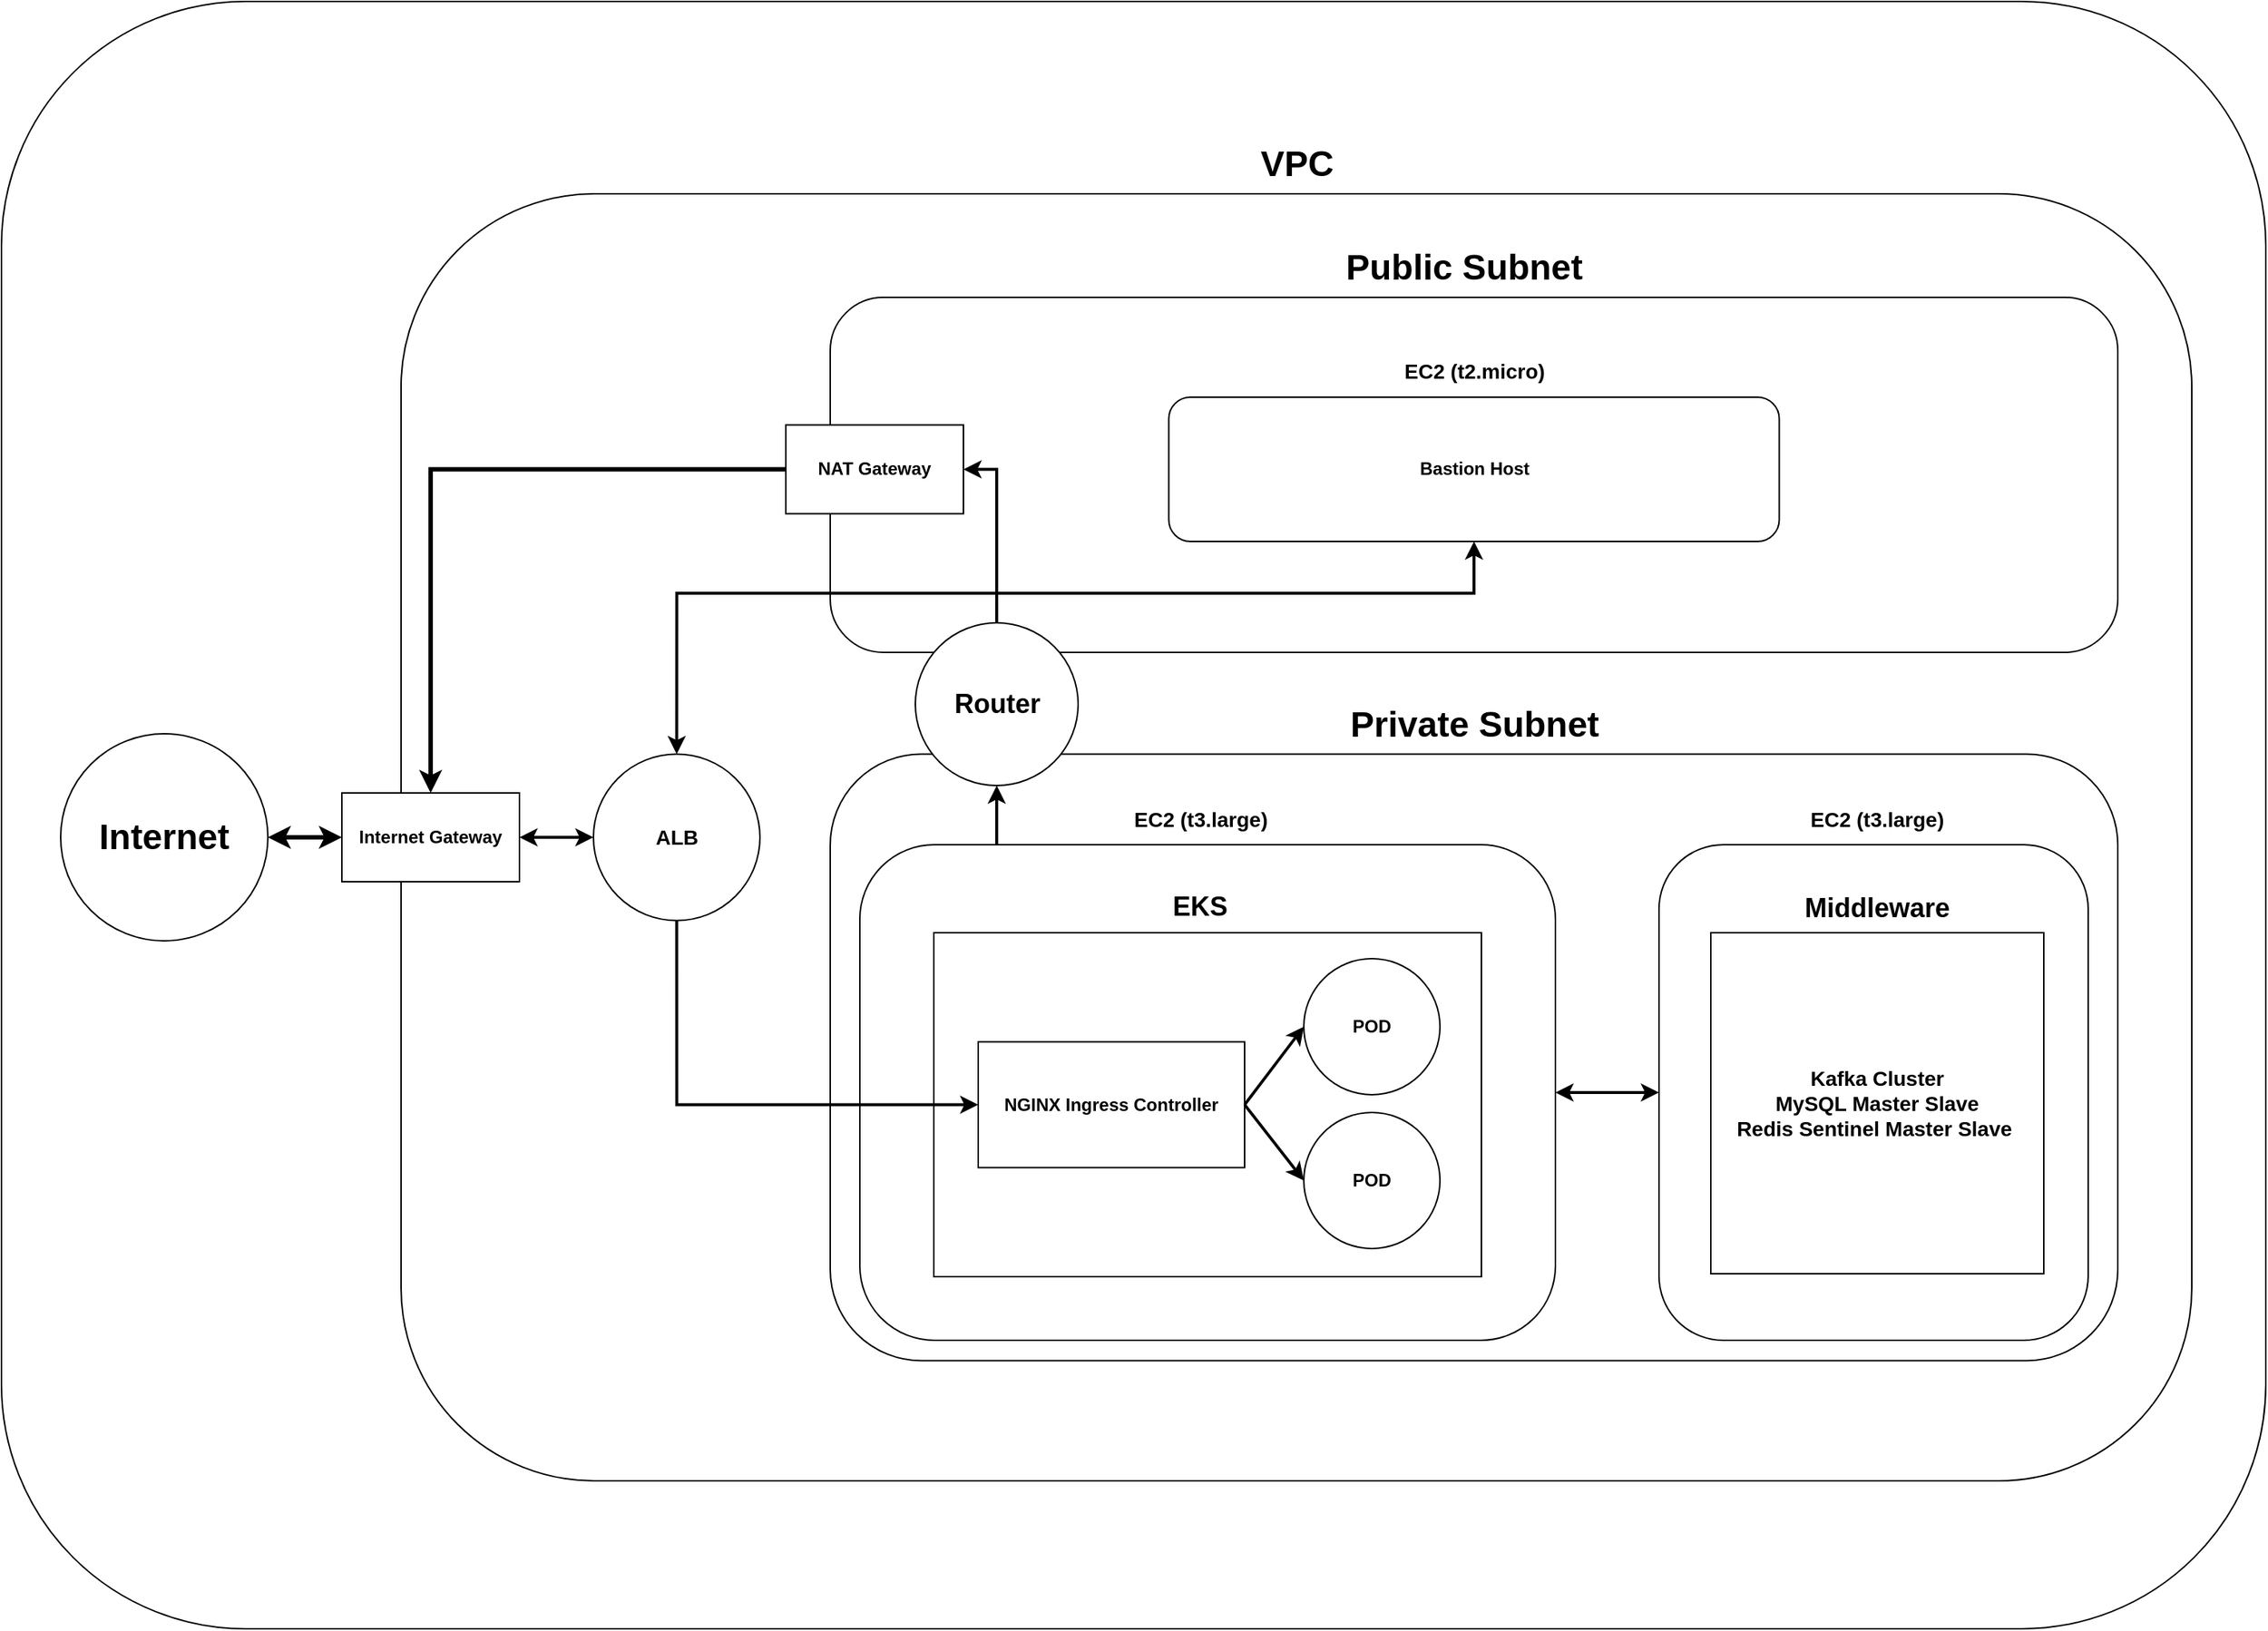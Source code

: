 <mxfile version="24.6.5" type="device">
  <diagram id="C5RBs43oDa-KdzZeNtuy" name="Page-1">
    <mxGraphModel dx="2384" dy="1347" grid="1" gridSize="10" guides="1" tooltips="1" connect="1" arrows="1" fold="1" page="1" pageScale="1" pageWidth="1600" pageHeight="1200" math="0" shadow="0">
      <root>
        <mxCell id="WIyWlLk6GJQsqaUBKTNV-0" />
        <mxCell id="WIyWlLk6GJQsqaUBKTNV-1" parent="WIyWlLk6GJQsqaUBKTNV-0" />
        <mxCell id="4o_Qv39By_MiRMADeVs5-0" value="" style="rounded=1;whiteSpace=wrap;html=1;movable=1;resizable=1;rotatable=1;deletable=1;editable=1;locked=0;connectable=1;" vertex="1" parent="WIyWlLk6GJQsqaUBKTNV-1">
          <mxGeometry x="35" y="60" width="1530" height="1100" as="geometry" />
        </mxCell>
        <mxCell id="HDoZhAlOHdr3i28oka9N-3" value="" style="rounded=1;whiteSpace=wrap;html=1;movable=1;resizable=1;rotatable=1;deletable=1;editable=1;locked=0;connectable=1;" parent="WIyWlLk6GJQsqaUBKTNV-1" vertex="1">
          <mxGeometry x="305" y="190" width="1210" height="870" as="geometry" />
        </mxCell>
        <mxCell id="HDoZhAlOHdr3i28oka9N-4" value="VPC" style="text;strokeColor=none;fillColor=none;html=1;fontSize=24;fontStyle=1;verticalAlign=middle;align=center;" parent="WIyWlLk6GJQsqaUBKTNV-1" vertex="1">
          <mxGeometry x="860" y="150" width="100" height="40" as="geometry" />
        </mxCell>
        <mxCell id="HDoZhAlOHdr3i28oka9N-10" value="" style="rounded=1;whiteSpace=wrap;html=1;movable=1;resizable=1;rotatable=1;deletable=1;editable=1;locked=0;connectable=1;" parent="WIyWlLk6GJQsqaUBKTNV-1" vertex="1">
          <mxGeometry x="595" y="260" width="870" height="240" as="geometry" />
        </mxCell>
        <mxCell id="HDoZhAlOHdr3i28oka9N-11" value="" style="rounded=1;whiteSpace=wrap;html=1;movable=1;resizable=1;rotatable=1;deletable=1;editable=1;locked=0;connectable=1;" parent="WIyWlLk6GJQsqaUBKTNV-1" vertex="1">
          <mxGeometry x="595" y="568.75" width="870" height="410" as="geometry" />
        </mxCell>
        <mxCell id="HDoZhAlOHdr3i28oka9N-60" style="edgeStyle=orthogonalEdgeStyle;rounded=0;orthogonalLoop=1;jettySize=auto;html=1;exitX=0.5;exitY=0;exitDx=0;exitDy=0;entryX=1;entryY=0.5;entryDx=0;entryDy=0;strokeWidth=2;" parent="WIyWlLk6GJQsqaUBKTNV-1" source="HDoZhAlOHdr3i28oka9N-12" target="HDoZhAlOHdr3i28oka9N-19" edge="1">
          <mxGeometry relative="1" as="geometry" />
        </mxCell>
        <mxCell id="HDoZhAlOHdr3i28oka9N-12" value="&lt;b&gt;&lt;font style=&quot;font-size: 18px;&quot;&gt;Router&lt;/font&gt;&lt;/b&gt;" style="ellipse;whiteSpace=wrap;html=1;aspect=fixed;" parent="WIyWlLk6GJQsqaUBKTNV-1" vertex="1">
          <mxGeometry x="652.5" y="480" width="110" height="110" as="geometry" />
        </mxCell>
        <mxCell id="HDoZhAlOHdr3i28oka9N-13" value="Public Subnet" style="text;strokeColor=none;fillColor=none;html=1;fontSize=24;fontStyle=1;verticalAlign=middle;align=center;" parent="WIyWlLk6GJQsqaUBKTNV-1" vertex="1">
          <mxGeometry x="915" y="220" width="215" height="40" as="geometry" />
        </mxCell>
        <mxCell id="HDoZhAlOHdr3i28oka9N-14" value="Private Subnet" style="text;strokeColor=none;fillColor=none;html=1;fontSize=24;fontStyle=1;verticalAlign=middle;align=center;" parent="WIyWlLk6GJQsqaUBKTNV-1" vertex="1">
          <mxGeometry x="922.5" y="528.75" width="215" height="40" as="geometry" />
        </mxCell>
        <mxCell id="HDoZhAlOHdr3i28oka9N-16" value="&lt;b&gt;Internet Gateway&lt;/b&gt;" style="rounded=0;whiteSpace=wrap;html=1;" parent="WIyWlLk6GJQsqaUBKTNV-1" vertex="1">
          <mxGeometry x="265" y="595" width="120" height="60" as="geometry" />
        </mxCell>
        <mxCell id="HDoZhAlOHdr3i28oka9N-29" style="edgeStyle=orthogonalEdgeStyle;rounded=0;orthogonalLoop=1;jettySize=auto;html=1;strokeWidth=2;exitX=0.087;exitY=0;exitDx=0;exitDy=0;exitPerimeter=0;" parent="WIyWlLk6GJQsqaUBKTNV-1" source="HDoZhAlOHdr3i28oka9N-18" target="HDoZhAlOHdr3i28oka9N-12" edge="1">
          <mxGeometry relative="1" as="geometry">
            <mxPoint x="688" y="670" as="sourcePoint" />
            <Array as="points" />
          </mxGeometry>
        </mxCell>
        <mxCell id="HDoZhAlOHdr3i28oka9N-71" style="edgeStyle=orthogonalEdgeStyle;rounded=0;orthogonalLoop=1;jettySize=auto;html=1;exitX=1;exitY=0.5;exitDx=0;exitDy=0;entryX=0;entryY=0.5;entryDx=0;entryDy=0;startArrow=classic;startFill=1;strokeWidth=2;" parent="WIyWlLk6GJQsqaUBKTNV-1" source="HDoZhAlOHdr3i28oka9N-62" target="HDoZhAlOHdr3i28oka9N-64" edge="1">
          <mxGeometry relative="1" as="geometry" />
        </mxCell>
        <mxCell id="HDoZhAlOHdr3i28oka9N-62" value="" style="rounded=1;whiteSpace=wrap;html=1;" parent="WIyWlLk6GJQsqaUBKTNV-1" vertex="1">
          <mxGeometry x="615" y="630" width="470" height="335" as="geometry" />
        </mxCell>
        <mxCell id="HDoZhAlOHdr3i28oka9N-18" value="" style="rounded=0;whiteSpace=wrap;html=1;" parent="WIyWlLk6GJQsqaUBKTNV-1" vertex="1">
          <mxGeometry x="665" y="689.5" width="370" height="232.5" as="geometry" />
        </mxCell>
        <mxCell id="HDoZhAlOHdr3i28oka9N-45" style="edgeStyle=orthogonalEdgeStyle;rounded=0;orthogonalLoop=1;jettySize=auto;html=1;exitX=0;exitY=0.5;exitDx=0;exitDy=0;entryX=0.5;entryY=0;entryDx=0;entryDy=0;strokeWidth=3;" parent="WIyWlLk6GJQsqaUBKTNV-1" source="HDoZhAlOHdr3i28oka9N-19" target="HDoZhAlOHdr3i28oka9N-16" edge="1">
          <mxGeometry relative="1" as="geometry" />
        </mxCell>
        <mxCell id="HDoZhAlOHdr3i28oka9N-19" value="&lt;b&gt;NAT Gateway&lt;/b&gt;" style="rounded=0;whiteSpace=wrap;html=1;" parent="WIyWlLk6GJQsqaUBKTNV-1" vertex="1">
          <mxGeometry x="565" y="346.25" width="120" height="60" as="geometry" />
        </mxCell>
        <mxCell id="HDoZhAlOHdr3i28oka9N-20" value="&lt;b&gt;NGINX Ingress Controller&lt;/b&gt;" style="rounded=0;whiteSpace=wrap;html=1;" parent="WIyWlLk6GJQsqaUBKTNV-1" vertex="1">
          <mxGeometry x="695" y="763.25" width="180" height="85" as="geometry" />
        </mxCell>
        <mxCell id="HDoZhAlOHdr3i28oka9N-27" value="&lt;b&gt;&lt;font style=&quot;font-size: 24px;&quot;&gt;Internet&lt;/font&gt;&lt;/b&gt;" style="ellipse;whiteSpace=wrap;html=1;aspect=fixed;" parent="WIyWlLk6GJQsqaUBKTNV-1" vertex="1">
          <mxGeometry x="75" y="555" width="140" height="140" as="geometry" />
        </mxCell>
        <mxCell id="HDoZhAlOHdr3i28oka9N-31" value="&lt;b&gt;POD&lt;/b&gt;" style="ellipse;whiteSpace=wrap;html=1;aspect=fixed;" parent="WIyWlLk6GJQsqaUBKTNV-1" vertex="1">
          <mxGeometry x="915" y="707" width="92" height="92" as="geometry" />
        </mxCell>
        <mxCell id="HDoZhAlOHdr3i28oka9N-32" value="&lt;b&gt;POD&lt;/b&gt;" style="ellipse;whiteSpace=wrap;html=1;aspect=fixed;" parent="WIyWlLk6GJQsqaUBKTNV-1" vertex="1">
          <mxGeometry x="915" y="811" width="92" height="92" as="geometry" />
        </mxCell>
        <mxCell id="HDoZhAlOHdr3i28oka9N-33" value="&lt;b&gt;&lt;font style=&quot;font-size: 18px;&quot;&gt;EKS&lt;/font&gt;&lt;/b&gt;" style="text;html=1;align=center;verticalAlign=middle;whiteSpace=wrap;rounded=0;" parent="WIyWlLk6GJQsqaUBKTNV-1" vertex="1">
          <mxGeometry x="790" y="655" width="110" height="34.5" as="geometry" />
        </mxCell>
        <mxCell id="HDoZhAlOHdr3i28oka9N-34" value="&lt;font style=&quot;font-size: 14px;&quot;&gt;&lt;b&gt;EC2&lt;/b&gt;&lt;b&gt;&amp;nbsp;(t2.micro)&lt;/b&gt;&lt;/font&gt;" style="text;html=1;align=center;verticalAlign=middle;whiteSpace=wrap;rounded=0;" parent="WIyWlLk6GJQsqaUBKTNV-1" vertex="1">
          <mxGeometry x="947.5" y="292.5" width="165" height="35" as="geometry" />
        </mxCell>
        <mxCell id="HDoZhAlOHdr3i28oka9N-35" value="" style="endArrow=classic;html=1;rounded=0;exitX=1;exitY=0.5;exitDx=0;exitDy=0;entryX=0;entryY=0.5;entryDx=0;entryDy=0;strokeWidth=2;" parent="WIyWlLk6GJQsqaUBKTNV-1" source="HDoZhAlOHdr3i28oka9N-20" target="HDoZhAlOHdr3i28oka9N-31" edge="1">
          <mxGeometry width="50" height="50" relative="1" as="geometry">
            <mxPoint x="815" y="749.5" as="sourcePoint" />
            <mxPoint x="865" y="699.5" as="targetPoint" />
          </mxGeometry>
        </mxCell>
        <mxCell id="HDoZhAlOHdr3i28oka9N-37" value="" style="endArrow=classic;html=1;rounded=0;exitX=1;exitY=0.5;exitDx=0;exitDy=0;entryX=0;entryY=0.5;entryDx=0;entryDy=0;strokeWidth=2;" parent="WIyWlLk6GJQsqaUBKTNV-1" source="HDoZhAlOHdr3i28oka9N-20" target="HDoZhAlOHdr3i28oka9N-32" edge="1">
          <mxGeometry width="50" height="50" relative="1" as="geometry">
            <mxPoint x="885" y="839.5" as="sourcePoint" />
            <mxPoint x="935" y="789.5" as="targetPoint" />
          </mxGeometry>
        </mxCell>
        <mxCell id="HDoZhAlOHdr3i28oka9N-43" style="edgeStyle=orthogonalEdgeStyle;rounded=0;orthogonalLoop=1;jettySize=auto;html=1;exitX=0.5;exitY=0;exitDx=0;exitDy=0;entryX=0.5;entryY=1;entryDx=0;entryDy=0;strokeWidth=2;startArrow=classic;startFill=1;" parent="WIyWlLk6GJQsqaUBKTNV-1" source="HDoZhAlOHdr3i28oka9N-38" target="HDoZhAlOHdr3i28oka9N-69" edge="1">
          <mxGeometry relative="1" as="geometry">
            <mxPoint x="845" y="420" as="targetPoint" />
            <Array as="points">
              <mxPoint x="491" y="460" />
              <mxPoint x="1030" y="460" />
            </Array>
          </mxGeometry>
        </mxCell>
        <mxCell id="HDoZhAlOHdr3i28oka9N-44" style="edgeStyle=orthogonalEdgeStyle;rounded=0;orthogonalLoop=1;jettySize=auto;html=1;exitX=0.5;exitY=1;exitDx=0;exitDy=0;strokeWidth=2;entryX=0;entryY=0.5;entryDx=0;entryDy=0;" parent="WIyWlLk6GJQsqaUBKTNV-1" source="HDoZhAlOHdr3i28oka9N-38" target="HDoZhAlOHdr3i28oka9N-20" edge="1">
          <mxGeometry relative="1" as="geometry" />
        </mxCell>
        <mxCell id="HDoZhAlOHdr3i28oka9N-38" value="&lt;font style=&quot;font-size: 14px;&quot;&gt;&lt;b&gt;ALB&lt;/b&gt;&lt;/font&gt;" style="ellipse;whiteSpace=wrap;html=1;aspect=fixed;" parent="WIyWlLk6GJQsqaUBKTNV-1" vertex="1">
          <mxGeometry x="435" y="568.75" width="112.5" height="112.5" as="geometry" />
        </mxCell>
        <mxCell id="HDoZhAlOHdr3i28oka9N-58" value="" style="endArrow=classic;startArrow=classic;html=1;rounded=0;exitX=1;exitY=0.5;exitDx=0;exitDy=0;entryX=0;entryY=0.5;entryDx=0;entryDy=0;strokeWidth=3;" parent="WIyWlLk6GJQsqaUBKTNV-1" source="HDoZhAlOHdr3i28oka9N-27" target="HDoZhAlOHdr3i28oka9N-16" edge="1">
          <mxGeometry width="50" height="50" relative="1" as="geometry">
            <mxPoint x="215" y="590" as="sourcePoint" />
            <mxPoint x="245" y="580" as="targetPoint" />
          </mxGeometry>
        </mxCell>
        <mxCell id="HDoZhAlOHdr3i28oka9N-59" value="" style="endArrow=classic;html=1;rounded=0;exitX=1;exitY=0.5;exitDx=0;exitDy=0;entryX=0;entryY=0.5;entryDx=0;entryDy=0;strokeWidth=2;startArrow=classic;startFill=1;endFill=1;" parent="WIyWlLk6GJQsqaUBKTNV-1" source="HDoZhAlOHdr3i28oka9N-16" target="HDoZhAlOHdr3i28oka9N-38" edge="1">
          <mxGeometry width="50" height="50" relative="1" as="geometry">
            <mxPoint x="405" y="560" as="sourcePoint" />
            <mxPoint x="455" y="510" as="targetPoint" />
          </mxGeometry>
        </mxCell>
        <mxCell id="HDoZhAlOHdr3i28oka9N-63" value="&lt;font style=&quot;font-size: 14px;&quot;&gt;&lt;b&gt;EC2&lt;/b&gt;&lt;b&gt;&amp;nbsp;(t3.large)&lt;/b&gt;&lt;/font&gt;" style="text;html=1;align=center;verticalAlign=middle;whiteSpace=wrap;rounded=0;" parent="WIyWlLk6GJQsqaUBKTNV-1" vertex="1">
          <mxGeometry x="762.5" y="595" width="165" height="35" as="geometry" />
        </mxCell>
        <mxCell id="HDoZhAlOHdr3i28oka9N-64" value="" style="rounded=1;whiteSpace=wrap;html=1;" parent="WIyWlLk6GJQsqaUBKTNV-1" vertex="1">
          <mxGeometry x="1155" y="630" width="290" height="335" as="geometry" />
        </mxCell>
        <mxCell id="HDoZhAlOHdr3i28oka9N-65" value="&lt;font style=&quot;font-size: 14px;&quot;&gt;&lt;b&gt;EC2&lt;/b&gt;&lt;b&gt;&amp;nbsp;(t3.large)&lt;/b&gt;&lt;/font&gt;" style="text;html=1;align=center;verticalAlign=middle;whiteSpace=wrap;rounded=0;" parent="WIyWlLk6GJQsqaUBKTNV-1" vertex="1">
          <mxGeometry x="1220" y="595" width="165" height="35" as="geometry" />
        </mxCell>
        <mxCell id="HDoZhAlOHdr3i28oka9N-67" value="&lt;b&gt;&lt;font style=&quot;font-size: 14px;&quot;&gt;Kafka Cluster&lt;br&gt;MySQL Master Slave&lt;br&gt;Redis Sentinel Master Slave&amp;nbsp;&lt;/font&gt;&lt;/b&gt;" style="rounded=0;whiteSpace=wrap;html=1;" parent="WIyWlLk6GJQsqaUBKTNV-1" vertex="1">
          <mxGeometry x="1190" y="689.5" width="225" height="230.5" as="geometry" />
        </mxCell>
        <mxCell id="HDoZhAlOHdr3i28oka9N-68" value="&lt;font style=&quot;font-size: 18px;&quot;&gt;&lt;b&gt;Middleware&lt;/b&gt;&lt;/font&gt;" style="text;html=1;align=center;verticalAlign=middle;whiteSpace=wrap;rounded=0;" parent="WIyWlLk6GJQsqaUBKTNV-1" vertex="1">
          <mxGeometry x="1241.25" y="656.75" width="122.5" height="32.75" as="geometry" />
        </mxCell>
        <mxCell id="HDoZhAlOHdr3i28oka9N-69" value="&lt;b&gt;Bastion Host&lt;/b&gt;" style="rounded=1;whiteSpace=wrap;html=1;" parent="WIyWlLk6GJQsqaUBKTNV-1" vertex="1">
          <mxGeometry x="823.75" y="327.5" width="412.5" height="97.5" as="geometry" />
        </mxCell>
      </root>
    </mxGraphModel>
  </diagram>
</mxfile>
